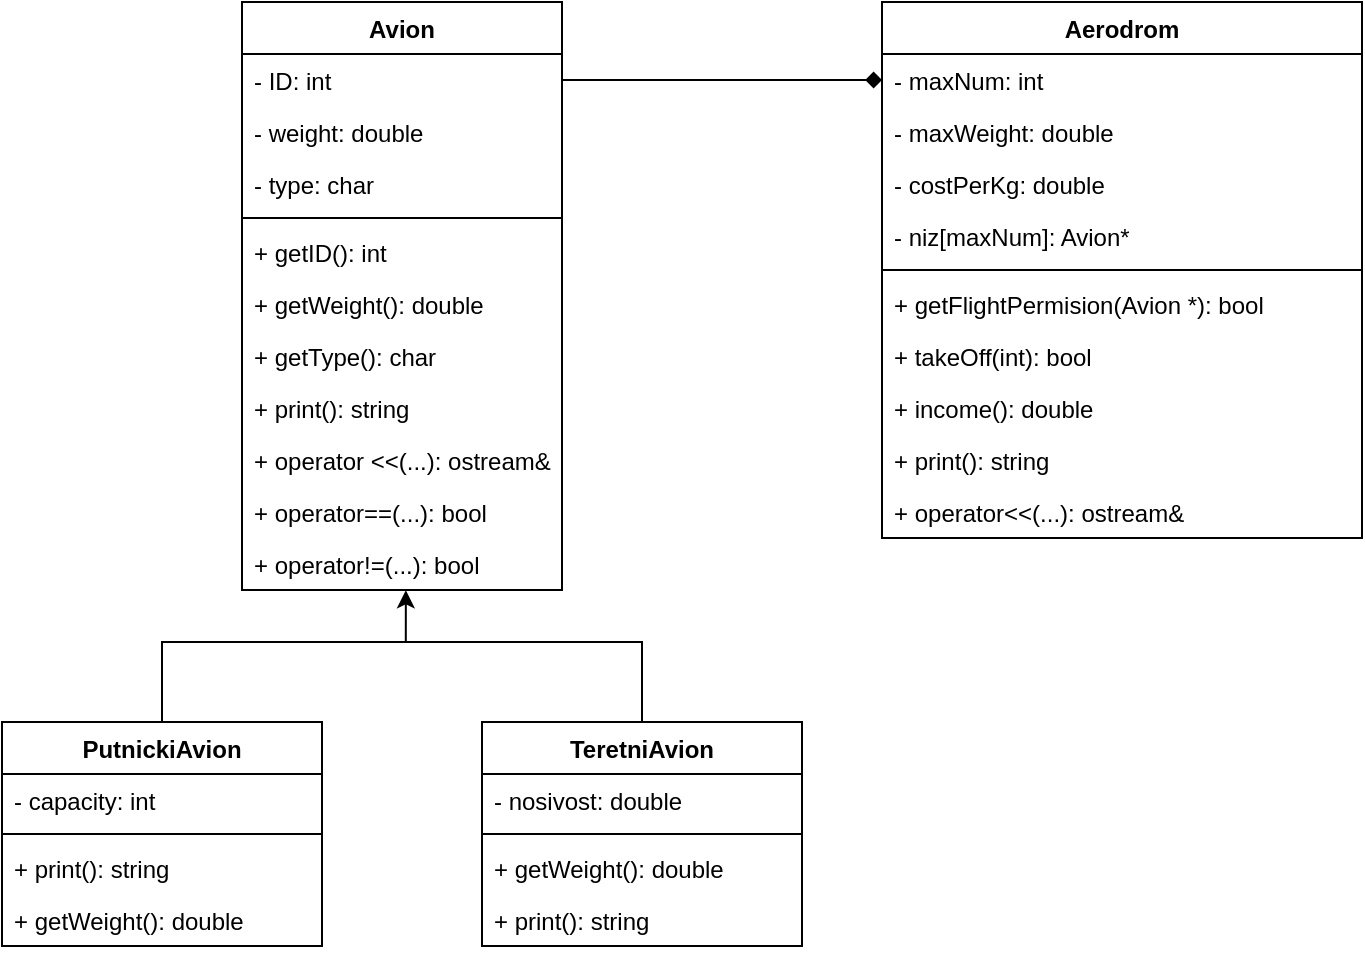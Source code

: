 <mxfile version="15.4.3" type="github">
  <diagram name="Page-1" id="c4acf3e9-155e-7222-9cf6-157b1a14988f">
    <mxGraphModel dx="981" dy="515" grid="1" gridSize="10" guides="1" tooltips="1" connect="1" arrows="1" fold="1" page="1" pageScale="1" pageWidth="850" pageHeight="1100" background="none" math="0" shadow="0">
      <root>
        <mxCell id="0" />
        <mxCell id="1" parent="0" />
        <mxCell id="dLjwJjefCk4iOQrMalaN-1" value="Avion" style="swimlane;fontStyle=1;align=center;verticalAlign=top;childLayout=stackLayout;horizontal=1;startSize=26;horizontalStack=0;resizeParent=1;resizeParentMax=0;resizeLast=0;collapsible=1;marginBottom=0;" vertex="1" parent="1">
          <mxGeometry x="200" y="80" width="160" height="294" as="geometry" />
        </mxCell>
        <mxCell id="dLjwJjefCk4iOQrMalaN-2" value="- ID: int&#xa;&#xa;" style="text;strokeColor=none;fillColor=none;align=left;verticalAlign=top;spacingLeft=4;spacingRight=4;overflow=hidden;rotatable=0;points=[[0,0.5],[1,0.5]];portConstraint=eastwest;" vertex="1" parent="dLjwJjefCk4iOQrMalaN-1">
          <mxGeometry y="26" width="160" height="26" as="geometry" />
        </mxCell>
        <mxCell id="dLjwJjefCk4iOQrMalaN-7" value="- weight: double&#xa;" style="text;strokeColor=none;fillColor=none;align=left;verticalAlign=top;spacingLeft=4;spacingRight=4;overflow=hidden;rotatable=0;points=[[0,0.5],[1,0.5]];portConstraint=eastwest;" vertex="1" parent="dLjwJjefCk4iOQrMalaN-1">
          <mxGeometry y="52" width="160" height="26" as="geometry" />
        </mxCell>
        <mxCell id="dLjwJjefCk4iOQrMalaN-6" value="- type: char&#xa;" style="text;strokeColor=none;fillColor=none;align=left;verticalAlign=top;spacingLeft=4;spacingRight=4;overflow=hidden;rotatable=0;points=[[0,0.5],[1,0.5]];portConstraint=eastwest;" vertex="1" parent="dLjwJjefCk4iOQrMalaN-1">
          <mxGeometry y="78" width="160" height="26" as="geometry" />
        </mxCell>
        <mxCell id="dLjwJjefCk4iOQrMalaN-3" value="" style="line;strokeWidth=1;fillColor=none;align=left;verticalAlign=middle;spacingTop=-1;spacingLeft=3;spacingRight=3;rotatable=0;labelPosition=right;points=[];portConstraint=eastwest;" vertex="1" parent="dLjwJjefCk4iOQrMalaN-1">
          <mxGeometry y="104" width="160" height="8" as="geometry" />
        </mxCell>
        <mxCell id="dLjwJjefCk4iOQrMalaN-4" value="+ getID(): int&#xa;" style="text;strokeColor=none;fillColor=none;align=left;verticalAlign=top;spacingLeft=4;spacingRight=4;overflow=hidden;rotatable=0;points=[[0,0.5],[1,0.5]];portConstraint=eastwest;" vertex="1" parent="dLjwJjefCk4iOQrMalaN-1">
          <mxGeometry y="112" width="160" height="26" as="geometry" />
        </mxCell>
        <mxCell id="dLjwJjefCk4iOQrMalaN-8" value="+ getWeight(): double&#xa;&#xa;" style="text;strokeColor=none;fillColor=none;align=left;verticalAlign=top;spacingLeft=4;spacingRight=4;overflow=hidden;rotatable=0;points=[[0,0.5],[1,0.5]];portConstraint=eastwest;" vertex="1" parent="dLjwJjefCk4iOQrMalaN-1">
          <mxGeometry y="138" width="160" height="26" as="geometry" />
        </mxCell>
        <mxCell id="dLjwJjefCk4iOQrMalaN-9" value="+ getType(): char&#xa;&#xa;" style="text;strokeColor=none;fillColor=none;align=left;verticalAlign=top;spacingLeft=4;spacingRight=4;overflow=hidden;rotatable=0;points=[[0,0.5],[1,0.5]];portConstraint=eastwest;" vertex="1" parent="dLjwJjefCk4iOQrMalaN-1">
          <mxGeometry y="164" width="160" height="26" as="geometry" />
        </mxCell>
        <mxCell id="dLjwJjefCk4iOQrMalaN-10" value="+ print(): string&#xa;" style="text;strokeColor=none;fillColor=none;align=left;verticalAlign=top;spacingLeft=4;spacingRight=4;overflow=hidden;rotatable=0;points=[[0,0.5],[1,0.5]];portConstraint=eastwest;" vertex="1" parent="dLjwJjefCk4iOQrMalaN-1">
          <mxGeometry y="190" width="160" height="26" as="geometry" />
        </mxCell>
        <mxCell id="dLjwJjefCk4iOQrMalaN-11" value="+ operator &lt;&lt;(...): ostream&amp;&#xa;&#xa;&#xa;" style="text;strokeColor=none;fillColor=none;align=left;verticalAlign=top;spacingLeft=4;spacingRight=4;overflow=hidden;rotatable=0;points=[[0,0.5],[1,0.5]];portConstraint=eastwest;" vertex="1" parent="dLjwJjefCk4iOQrMalaN-1">
          <mxGeometry y="216" width="160" height="26" as="geometry" />
        </mxCell>
        <mxCell id="dLjwJjefCk4iOQrMalaN-12" value="+ operator==(...): bool&#xa;" style="text;strokeColor=none;fillColor=none;align=left;verticalAlign=top;spacingLeft=4;spacingRight=4;overflow=hidden;rotatable=0;points=[[0,0.5],[1,0.5]];portConstraint=eastwest;" vertex="1" parent="dLjwJjefCk4iOQrMalaN-1">
          <mxGeometry y="242" width="160" height="26" as="geometry" />
        </mxCell>
        <mxCell id="dLjwJjefCk4iOQrMalaN-13" value="+ operator!=(...): bool&#xa;" style="text;strokeColor=none;fillColor=none;align=left;verticalAlign=top;spacingLeft=4;spacingRight=4;overflow=hidden;rotatable=0;points=[[0,0.5],[1,0.5]];portConstraint=eastwest;" vertex="1" parent="dLjwJjefCk4iOQrMalaN-1">
          <mxGeometry y="268" width="160" height="26" as="geometry" />
        </mxCell>
        <mxCell id="dLjwJjefCk4iOQrMalaN-18" style="edgeStyle=orthogonalEdgeStyle;rounded=0;orthogonalLoop=1;jettySize=auto;html=1;entryX=0.512;entryY=1.005;entryDx=0;entryDy=0;entryPerimeter=0;" edge="1" parent="1" source="dLjwJjefCk4iOQrMalaN-14" target="dLjwJjefCk4iOQrMalaN-13">
          <mxGeometry relative="1" as="geometry">
            <Array as="points">
              <mxPoint x="160" y="400" />
              <mxPoint x="282" y="400" />
            </Array>
          </mxGeometry>
        </mxCell>
        <mxCell id="dLjwJjefCk4iOQrMalaN-14" value="PutnickiAvion" style="swimlane;fontStyle=1;align=center;verticalAlign=top;childLayout=stackLayout;horizontal=1;startSize=26;horizontalStack=0;resizeParent=1;resizeParentMax=0;resizeLast=0;collapsible=1;marginBottom=0;" vertex="1" parent="1">
          <mxGeometry x="80" y="440" width="160" height="112" as="geometry" />
        </mxCell>
        <mxCell id="dLjwJjefCk4iOQrMalaN-15" value="- capacity: int&#xa;" style="text;strokeColor=none;fillColor=none;align=left;verticalAlign=top;spacingLeft=4;spacingRight=4;overflow=hidden;rotatable=0;points=[[0,0.5],[1,0.5]];portConstraint=eastwest;" vertex="1" parent="dLjwJjefCk4iOQrMalaN-14">
          <mxGeometry y="26" width="160" height="26" as="geometry" />
        </mxCell>
        <mxCell id="dLjwJjefCk4iOQrMalaN-16" value="" style="line;strokeWidth=1;fillColor=none;align=left;verticalAlign=middle;spacingTop=-1;spacingLeft=3;spacingRight=3;rotatable=0;labelPosition=right;points=[];portConstraint=eastwest;" vertex="1" parent="dLjwJjefCk4iOQrMalaN-14">
          <mxGeometry y="52" width="160" height="8" as="geometry" />
        </mxCell>
        <mxCell id="dLjwJjefCk4iOQrMalaN-17" value="+ print(): string" style="text;strokeColor=none;fillColor=none;align=left;verticalAlign=top;spacingLeft=4;spacingRight=4;overflow=hidden;rotatable=0;points=[[0,0.5],[1,0.5]];portConstraint=eastwest;" vertex="1" parent="dLjwJjefCk4iOQrMalaN-14">
          <mxGeometry y="60" width="160" height="26" as="geometry" />
        </mxCell>
        <mxCell id="dLjwJjefCk4iOQrMalaN-19" value="+ getWeight(): double&#xa;" style="text;strokeColor=none;fillColor=none;align=left;verticalAlign=top;spacingLeft=4;spacingRight=4;overflow=hidden;rotatable=0;points=[[0,0.5],[1,0.5]];portConstraint=eastwest;" vertex="1" parent="dLjwJjefCk4iOQrMalaN-14">
          <mxGeometry y="86" width="160" height="26" as="geometry" />
        </mxCell>
        <mxCell id="dLjwJjefCk4iOQrMalaN-26" style="edgeStyle=orthogonalEdgeStyle;rounded=0;orthogonalLoop=1;jettySize=auto;html=1;endArrow=none;endFill=0;" edge="1" parent="1" source="dLjwJjefCk4iOQrMalaN-20">
          <mxGeometry relative="1" as="geometry">
            <mxPoint x="280" y="400" as="targetPoint" />
            <Array as="points">
              <mxPoint x="400" y="400" />
            </Array>
          </mxGeometry>
        </mxCell>
        <mxCell id="dLjwJjefCk4iOQrMalaN-20" value="TeretniAvion" style="swimlane;fontStyle=1;align=center;verticalAlign=top;childLayout=stackLayout;horizontal=1;startSize=26;horizontalStack=0;resizeParent=1;resizeParentMax=0;resizeLast=0;collapsible=1;marginBottom=0;" vertex="1" parent="1">
          <mxGeometry x="320" y="440" width="160" height="112" as="geometry" />
        </mxCell>
        <mxCell id="dLjwJjefCk4iOQrMalaN-21" value="- nosivost: double&#xa;" style="text;strokeColor=none;fillColor=none;align=left;verticalAlign=top;spacingLeft=4;spacingRight=4;overflow=hidden;rotatable=0;points=[[0,0.5],[1,0.5]];portConstraint=eastwest;" vertex="1" parent="dLjwJjefCk4iOQrMalaN-20">
          <mxGeometry y="26" width="160" height="26" as="geometry" />
        </mxCell>
        <mxCell id="dLjwJjefCk4iOQrMalaN-22" value="" style="line;strokeWidth=1;fillColor=none;align=left;verticalAlign=middle;spacingTop=-1;spacingLeft=3;spacingRight=3;rotatable=0;labelPosition=right;points=[];portConstraint=eastwest;" vertex="1" parent="dLjwJjefCk4iOQrMalaN-20">
          <mxGeometry y="52" width="160" height="8" as="geometry" />
        </mxCell>
        <mxCell id="dLjwJjefCk4iOQrMalaN-23" value="+ getWeight(): double&#xa;" style="text;strokeColor=none;fillColor=none;align=left;verticalAlign=top;spacingLeft=4;spacingRight=4;overflow=hidden;rotatable=0;points=[[0,0.5],[1,0.5]];portConstraint=eastwest;" vertex="1" parent="dLjwJjefCk4iOQrMalaN-20">
          <mxGeometry y="60" width="160" height="26" as="geometry" />
        </mxCell>
        <mxCell id="dLjwJjefCk4iOQrMalaN-25" value="+ print(): string" style="text;strokeColor=none;fillColor=none;align=left;verticalAlign=top;spacingLeft=4;spacingRight=4;overflow=hidden;rotatable=0;points=[[0,0.5],[1,0.5]];portConstraint=eastwest;" vertex="1" parent="dLjwJjefCk4iOQrMalaN-20">
          <mxGeometry y="86" width="160" height="26" as="geometry" />
        </mxCell>
        <mxCell id="dLjwJjefCk4iOQrMalaN-27" value="Aerodrom" style="swimlane;fontStyle=1;align=center;verticalAlign=top;childLayout=stackLayout;horizontal=1;startSize=26;horizontalStack=0;resizeParent=1;resizeParentMax=0;resizeLast=0;collapsible=1;marginBottom=0;" vertex="1" parent="1">
          <mxGeometry x="520" y="80" width="240" height="268" as="geometry" />
        </mxCell>
        <mxCell id="dLjwJjefCk4iOQrMalaN-28" value="- maxNum: int&#xa;" style="text;strokeColor=none;fillColor=none;align=left;verticalAlign=top;spacingLeft=4;spacingRight=4;overflow=hidden;rotatable=0;points=[[0,0.5],[1,0.5]];portConstraint=eastwest;" vertex="1" parent="dLjwJjefCk4iOQrMalaN-27">
          <mxGeometry y="26" width="240" height="26" as="geometry" />
        </mxCell>
        <mxCell id="dLjwJjefCk4iOQrMalaN-32" value="- maxWeight: double&#xa;" style="text;strokeColor=none;fillColor=none;align=left;verticalAlign=top;spacingLeft=4;spacingRight=4;overflow=hidden;rotatable=0;points=[[0,0.5],[1,0.5]];portConstraint=eastwest;" vertex="1" parent="dLjwJjefCk4iOQrMalaN-27">
          <mxGeometry y="52" width="240" height="26" as="geometry" />
        </mxCell>
        <mxCell id="dLjwJjefCk4iOQrMalaN-33" value="- costPerKg: double&#xa;" style="text;strokeColor=none;fillColor=none;align=left;verticalAlign=top;spacingLeft=4;spacingRight=4;overflow=hidden;rotatable=0;points=[[0,0.5],[1,0.5]];portConstraint=eastwest;" vertex="1" parent="dLjwJjefCk4iOQrMalaN-27">
          <mxGeometry y="78" width="240" height="26" as="geometry" />
        </mxCell>
        <mxCell id="dLjwJjefCk4iOQrMalaN-37" value="- niz[maxNum]: Avion*" style="text;strokeColor=none;fillColor=none;align=left;verticalAlign=top;spacingLeft=4;spacingRight=4;overflow=hidden;rotatable=0;points=[[0,0.5],[1,0.5]];portConstraint=eastwest;" vertex="1" parent="dLjwJjefCk4iOQrMalaN-27">
          <mxGeometry y="104" width="240" height="26" as="geometry" />
        </mxCell>
        <mxCell id="dLjwJjefCk4iOQrMalaN-29" value="" style="line;strokeWidth=1;fillColor=none;align=left;verticalAlign=middle;spacingTop=-1;spacingLeft=3;spacingRight=3;rotatable=0;labelPosition=right;points=[];portConstraint=eastwest;" vertex="1" parent="dLjwJjefCk4iOQrMalaN-27">
          <mxGeometry y="130" width="240" height="8" as="geometry" />
        </mxCell>
        <mxCell id="dLjwJjefCk4iOQrMalaN-30" value="+ getFlightPermision(Avion *): bool" style="text;strokeColor=none;fillColor=none;align=left;verticalAlign=top;spacingLeft=4;spacingRight=4;overflow=hidden;rotatable=0;points=[[0,0.5],[1,0.5]];portConstraint=eastwest;" vertex="1" parent="dLjwJjefCk4iOQrMalaN-27">
          <mxGeometry y="138" width="240" height="26" as="geometry" />
        </mxCell>
        <mxCell id="dLjwJjefCk4iOQrMalaN-34" value="+ takeOff(int): bool" style="text;strokeColor=none;fillColor=none;align=left;verticalAlign=top;spacingLeft=4;spacingRight=4;overflow=hidden;rotatable=0;points=[[0,0.5],[1,0.5]];portConstraint=eastwest;" vertex="1" parent="dLjwJjefCk4iOQrMalaN-27">
          <mxGeometry y="164" width="240" height="26" as="geometry" />
        </mxCell>
        <mxCell id="dLjwJjefCk4iOQrMalaN-35" value="+ income(): double" style="text;strokeColor=none;fillColor=none;align=left;verticalAlign=top;spacingLeft=4;spacingRight=4;overflow=hidden;rotatable=0;points=[[0,0.5],[1,0.5]];portConstraint=eastwest;" vertex="1" parent="dLjwJjefCk4iOQrMalaN-27">
          <mxGeometry y="190" width="240" height="26" as="geometry" />
        </mxCell>
        <mxCell id="dLjwJjefCk4iOQrMalaN-36" value="+ print(): string" style="text;strokeColor=none;fillColor=none;align=left;verticalAlign=top;spacingLeft=4;spacingRight=4;overflow=hidden;rotatable=0;points=[[0,0.5],[1,0.5]];portConstraint=eastwest;" vertex="1" parent="dLjwJjefCk4iOQrMalaN-27">
          <mxGeometry y="216" width="240" height="26" as="geometry" />
        </mxCell>
        <mxCell id="dLjwJjefCk4iOQrMalaN-38" value="+ operator&lt;&lt;(...): ostream&amp;" style="text;strokeColor=none;fillColor=none;align=left;verticalAlign=top;spacingLeft=4;spacingRight=4;overflow=hidden;rotatable=0;points=[[0,0.5],[1,0.5]];portConstraint=eastwest;" vertex="1" parent="dLjwJjefCk4iOQrMalaN-27">
          <mxGeometry y="242" width="240" height="26" as="geometry" />
        </mxCell>
        <mxCell id="dLjwJjefCk4iOQrMalaN-31" style="edgeStyle=orthogonalEdgeStyle;rounded=0;orthogonalLoop=1;jettySize=auto;html=1;exitX=0;exitY=0.5;exitDx=0;exitDy=0;endArrow=none;endFill=0;startArrow=diamond;startFill=1;" edge="1" parent="1" source="dLjwJjefCk4iOQrMalaN-28" target="dLjwJjefCk4iOQrMalaN-2">
          <mxGeometry relative="1" as="geometry" />
        </mxCell>
      </root>
    </mxGraphModel>
  </diagram>
</mxfile>
